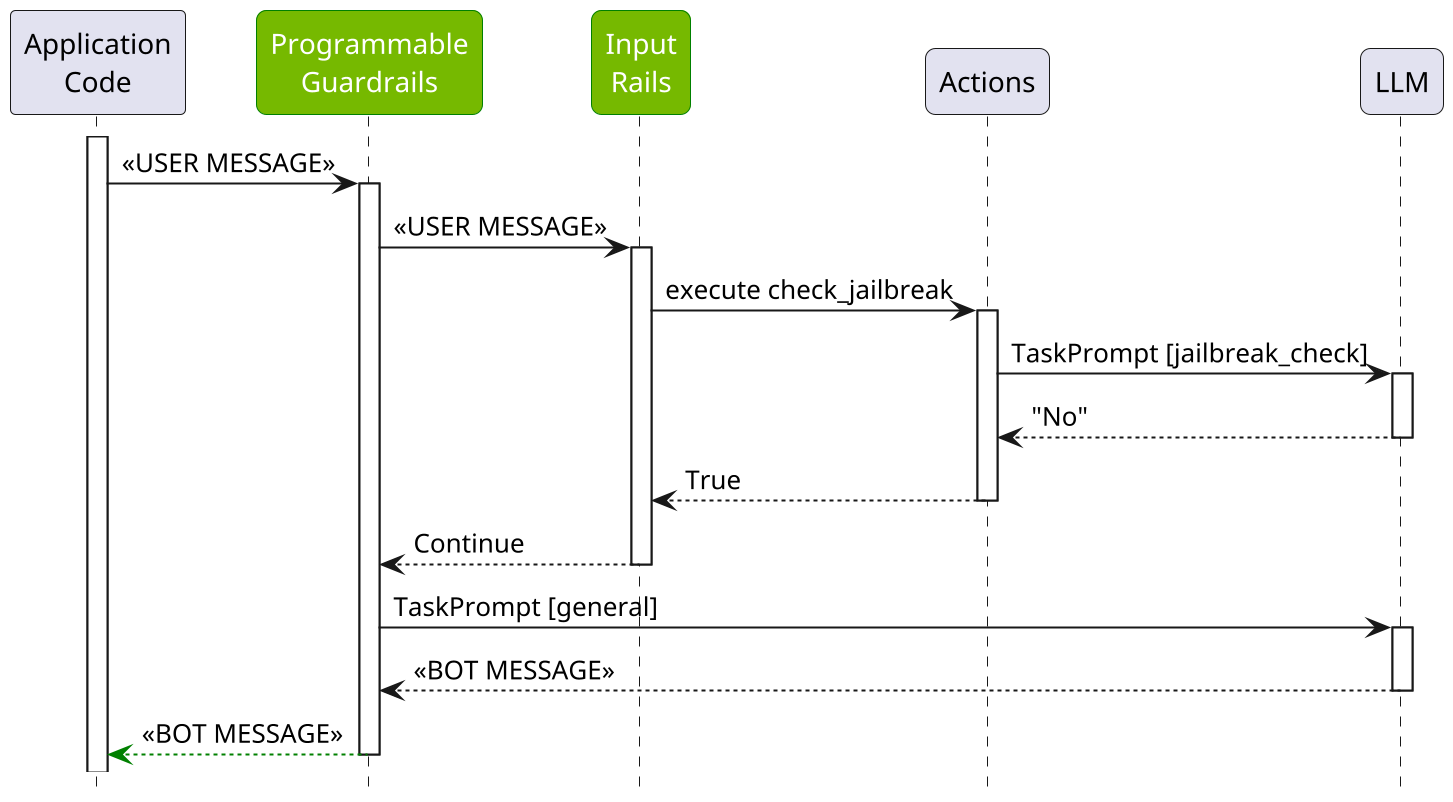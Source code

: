 @startuml
participant "Application\nCode" as A

skinparam Participant {
  RoundCorner 10

  BackgroundColor<<LLMRails>> 76b900
  FontColor<<LLMRails>> white
  BorderColor<<LLMRails>> green
}


participant "Programmable\nGuardrails" as LLMRails <<LLMRails>>
participant "Input\nRails" as IR <<LLMRails>>
participant Actions
participant "LLM"


Activate A
A->LLMRails: <<USER MESSAGE>>
activate LLMRails

LLMRails->IR: <<USER MESSAGE>>
activate IR

IR->Actions: execute check_jailbreak
activate Actions

Actions->LLM: TaskPrompt [jailbreak_check]
activate LLM
return "No"

return True

return Continue

LLMRails->LLM: TaskPrompt [general]
activate LLM
return <<BOT MESSAGE >>

return #green <<BOT MESSAGE>>


hide footbox
hide stereotype
scale 2
@enduml
